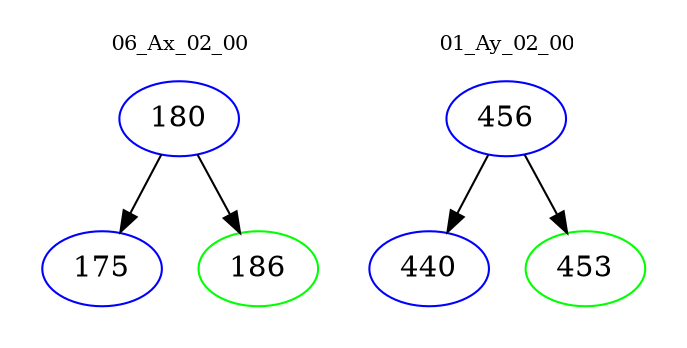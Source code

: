 digraph{
subgraph cluster_0 {
color = white
label = "06_Ax_02_00";
fontsize=10;
T0_180 [label="180", color="blue"]
T0_180 -> T0_175 [color="black"]
T0_175 [label="175", color="blue"]
T0_180 -> T0_186 [color="black"]
T0_186 [label="186", color="green"]
}
subgraph cluster_1 {
color = white
label = "01_Ay_02_00";
fontsize=10;
T1_456 [label="456", color="blue"]
T1_456 -> T1_440 [color="black"]
T1_440 [label="440", color="blue"]
T1_456 -> T1_453 [color="black"]
T1_453 [label="453", color="green"]
}
}
